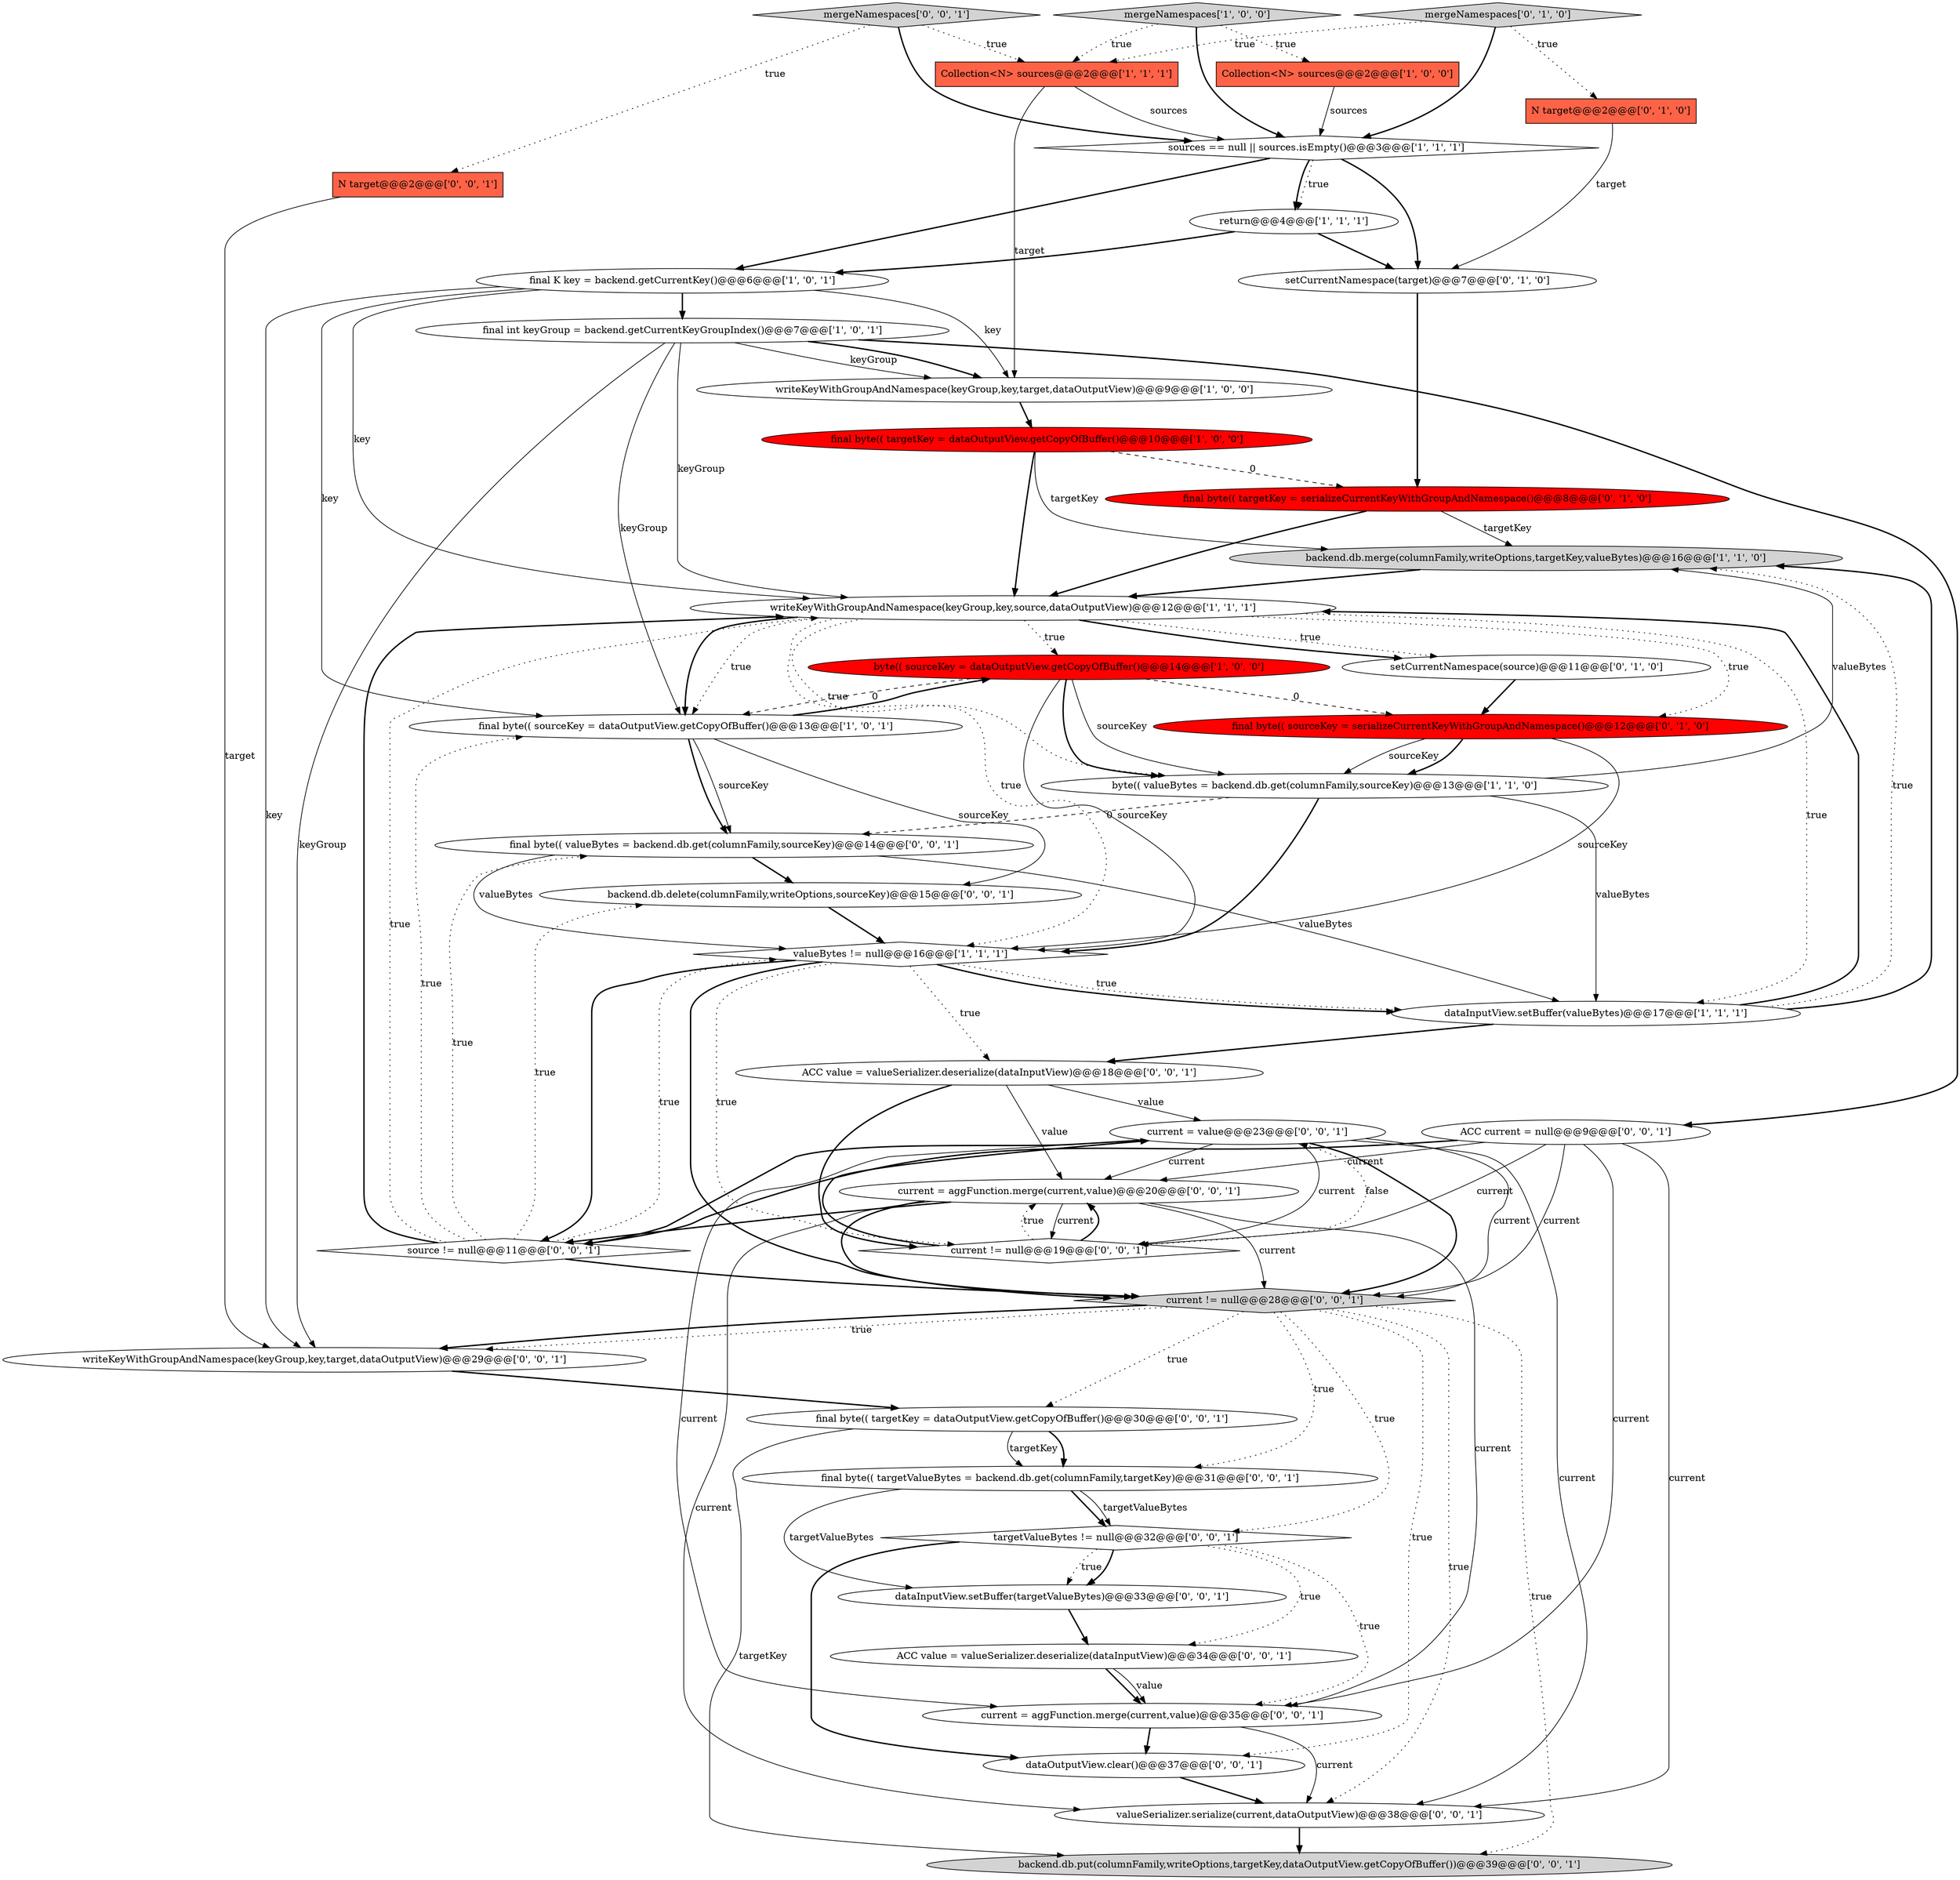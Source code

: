 digraph {
19 [style = filled, label = "final byte(( targetKey = serializeCurrentKeyWithGroupAndNamespace()@@@8@@@['0', '1', '0']", fillcolor = red, shape = ellipse image = "AAA1AAABBB2BBB"];
22 [style = filled, label = "targetValueBytes != null@@@32@@@['0', '0', '1']", fillcolor = white, shape = diamond image = "AAA0AAABBB3BBB"];
33 [style = filled, label = "current != null@@@28@@@['0', '0', '1']", fillcolor = lightgray, shape = diamond image = "AAA0AAABBB3BBB"];
5 [style = filled, label = "writeKeyWithGroupAndNamespace(keyGroup,key,target,dataOutputView)@@@9@@@['1', '0', '0']", fillcolor = white, shape = ellipse image = "AAA0AAABBB1BBB"];
0 [style = filled, label = "byte(( sourceKey = dataOutputView.getCopyOfBuffer()@@@14@@@['1', '0', '0']", fillcolor = red, shape = ellipse image = "AAA1AAABBB1BBB"];
11 [style = filled, label = "final byte(( sourceKey = dataOutputView.getCopyOfBuffer()@@@13@@@['1', '0', '1']", fillcolor = white, shape = ellipse image = "AAA0AAABBB1BBB"];
14 [style = filled, label = "final byte(( targetKey = dataOutputView.getCopyOfBuffer()@@@10@@@['1', '0', '0']", fillcolor = red, shape = ellipse image = "AAA1AAABBB1BBB"];
6 [style = filled, label = "backend.db.merge(columnFamily,writeOptions,targetKey,valueBytes)@@@16@@@['1', '1', '0']", fillcolor = lightgray, shape = ellipse image = "AAA0AAABBB1BBB"];
12 [style = filled, label = "Collection<N> sources@@@2@@@['1', '1', '1']", fillcolor = tomato, shape = box image = "AAA0AAABBB1BBB"];
16 [style = filled, label = "N target@@@2@@@['0', '1', '0']", fillcolor = tomato, shape = box image = "AAA0AAABBB2BBB"];
24 [style = filled, label = "ACC current = null@@@9@@@['0', '0', '1']", fillcolor = white, shape = ellipse image = "AAA0AAABBB3BBB"];
39 [style = filled, label = "ACC value = valueSerializer.deserialize(dataInputView)@@@34@@@['0', '0', '1']", fillcolor = white, shape = ellipse image = "AAA0AAABBB3BBB"];
21 [style = filled, label = "setCurrentNamespace(target)@@@7@@@['0', '1', '0']", fillcolor = white, shape = ellipse image = "AAA0AAABBB2BBB"];
25 [style = filled, label = "backend.db.delete(columnFamily,writeOptions,sourceKey)@@@15@@@['0', '0', '1']", fillcolor = white, shape = ellipse image = "AAA0AAABBB3BBB"];
41 [style = filled, label = "current = value@@@23@@@['0', '0', '1']", fillcolor = white, shape = ellipse image = "AAA0AAABBB3BBB"];
26 [style = filled, label = "final byte(( targetKey = dataOutputView.getCopyOfBuffer()@@@30@@@['0', '0', '1']", fillcolor = white, shape = ellipse image = "AAA0AAABBB3BBB"];
1 [style = filled, label = "valueBytes != null@@@16@@@['1', '1', '1']", fillcolor = white, shape = diamond image = "AAA0AAABBB1BBB"];
30 [style = filled, label = "current = aggFunction.merge(current,value)@@@20@@@['0', '0', '1']", fillcolor = white, shape = ellipse image = "AAA0AAABBB3BBB"];
34 [style = filled, label = "final byte(( targetValueBytes = backend.db.get(columnFamily,targetKey)@@@31@@@['0', '0', '1']", fillcolor = white, shape = ellipse image = "AAA0AAABBB3BBB"];
4 [style = filled, label = "final K key = backend.getCurrentKey()@@@6@@@['1', '0', '1']", fillcolor = white, shape = ellipse image = "AAA0AAABBB1BBB"];
37 [style = filled, label = "dataOutputView.clear()@@@37@@@['0', '0', '1']", fillcolor = white, shape = ellipse image = "AAA0AAABBB3BBB"];
29 [style = filled, label = "N target@@@2@@@['0', '0', '1']", fillcolor = tomato, shape = box image = "AAA0AAABBB3BBB"];
36 [style = filled, label = "backend.db.put(columnFamily,writeOptions,targetKey,dataOutputView.getCopyOfBuffer())@@@39@@@['0', '0', '1']", fillcolor = lightgray, shape = ellipse image = "AAA0AAABBB3BBB"];
38 [style = filled, label = "current = aggFunction.merge(current,value)@@@35@@@['0', '0', '1']", fillcolor = white, shape = ellipse image = "AAA0AAABBB3BBB"];
27 [style = filled, label = "mergeNamespaces['0', '0', '1']", fillcolor = lightgray, shape = diamond image = "AAA0AAABBB3BBB"];
18 [style = filled, label = "mergeNamespaces['0', '1', '0']", fillcolor = lightgray, shape = diamond image = "AAA0AAABBB2BBB"];
20 [style = filled, label = "setCurrentNamespace(source)@@@11@@@['0', '1', '0']", fillcolor = white, shape = ellipse image = "AAA0AAABBB2BBB"];
32 [style = filled, label = "final byte(( valueBytes = backend.db.get(columnFamily,sourceKey)@@@14@@@['0', '0', '1']", fillcolor = white, shape = ellipse image = "AAA0AAABBB3BBB"];
23 [style = filled, label = "ACC value = valueSerializer.deserialize(dataInputView)@@@18@@@['0', '0', '1']", fillcolor = white, shape = ellipse image = "AAA0AAABBB3BBB"];
10 [style = filled, label = "final int keyGroup = backend.getCurrentKeyGroupIndex()@@@7@@@['1', '0', '1']", fillcolor = white, shape = ellipse image = "AAA0AAABBB1BBB"];
7 [style = filled, label = "return@@@4@@@['1', '1', '1']", fillcolor = white, shape = ellipse image = "AAA0AAABBB1BBB"];
8 [style = filled, label = "sources == null || sources.isEmpty()@@@3@@@['1', '1', '1']", fillcolor = white, shape = diamond image = "AAA0AAABBB1BBB"];
2 [style = filled, label = "dataInputView.setBuffer(valueBytes)@@@17@@@['1', '1', '1']", fillcolor = white, shape = ellipse image = "AAA0AAABBB1BBB"];
42 [style = filled, label = "source != null@@@11@@@['0', '0', '1']", fillcolor = white, shape = diamond image = "AAA0AAABBB3BBB"];
35 [style = filled, label = "dataInputView.setBuffer(targetValueBytes)@@@33@@@['0', '0', '1']", fillcolor = white, shape = ellipse image = "AAA0AAABBB3BBB"];
40 [style = filled, label = "valueSerializer.serialize(current,dataOutputView)@@@38@@@['0', '0', '1']", fillcolor = white, shape = ellipse image = "AAA0AAABBB3BBB"];
15 [style = filled, label = "writeKeyWithGroupAndNamespace(keyGroup,key,source,dataOutputView)@@@12@@@['1', '1', '1']", fillcolor = white, shape = ellipse image = "AAA0AAABBB1BBB"];
3 [style = filled, label = "mergeNamespaces['1', '0', '0']", fillcolor = lightgray, shape = diamond image = "AAA0AAABBB1BBB"];
28 [style = filled, label = "writeKeyWithGroupAndNamespace(keyGroup,key,target,dataOutputView)@@@29@@@['0', '0', '1']", fillcolor = white, shape = ellipse image = "AAA0AAABBB3BBB"];
17 [style = filled, label = "final byte(( sourceKey = serializeCurrentKeyWithGroupAndNamespace()@@@12@@@['0', '1', '0']", fillcolor = red, shape = ellipse image = "AAA1AAABBB2BBB"];
9 [style = filled, label = "Collection<N> sources@@@2@@@['1', '0', '0']", fillcolor = tomato, shape = box image = "AAA0AAABBB1BBB"];
31 [style = filled, label = "current != null@@@19@@@['0', '0', '1']", fillcolor = white, shape = diamond image = "AAA0AAABBB3BBB"];
13 [style = filled, label = "byte(( valueBytes = backend.db.get(columnFamily,sourceKey)@@@13@@@['1', '1', '0']", fillcolor = white, shape = ellipse image = "AAA0AAABBB1BBB"];
25->1 [style = bold, label=""];
0->13 [style = bold, label=""];
10->15 [style = solid, label="keyGroup"];
2->6 [style = bold, label=""];
22->37 [style = bold, label=""];
10->24 [style = bold, label=""];
24->31 [style = solid, label="current"];
26->34 [style = bold, label=""];
33->28 [style = dotted, label="true"];
1->31 [style = dotted, label="true"];
15->20 [style = dotted, label="true"];
9->8 [style = solid, label="sources"];
16->21 [style = solid, label="target"];
33->26 [style = dotted, label="true"];
13->1 [style = bold, label=""];
2->23 [style = bold, label=""];
30->40 [style = solid, label="current"];
1->33 [style = bold, label=""];
24->40 [style = solid, label="current"];
15->11 [style = bold, label=""];
22->38 [style = dotted, label="true"];
15->20 [style = bold, label=""];
2->15 [style = bold, label=""];
32->25 [style = bold, label=""];
31->30 [style = bold, label=""];
39->38 [style = bold, label=""];
1->23 [style = dotted, label="true"];
31->41 [style = dotted, label="false"];
22->35 [style = dotted, label="true"];
14->19 [style = dashed, label="0"];
8->4 [style = bold, label=""];
14->6 [style = solid, label="targetKey"];
26->36 [style = solid, label="targetKey"];
10->28 [style = solid, label="keyGroup"];
33->37 [style = dotted, label="true"];
19->15 [style = bold, label=""];
42->32 [style = dotted, label="true"];
42->15 [style = bold, label=""];
21->19 [style = bold, label=""];
4->5 [style = solid, label="key"];
10->5 [style = solid, label="keyGroup"];
18->16 [style = dotted, label="true"];
19->6 [style = solid, label="targetKey"];
15->2 [style = dotted, label="true"];
33->28 [style = bold, label=""];
23->41 [style = solid, label="value"];
30->42 [style = bold, label=""];
33->40 [style = dotted, label="true"];
8->7 [style = dotted, label="true"];
1->42 [style = bold, label=""];
0->11 [style = dashed, label="0"];
32->2 [style = solid, label="valueBytes"];
17->13 [style = solid, label="sourceKey"];
0->17 [style = dashed, label="0"];
13->2 [style = solid, label="valueBytes"];
24->30 [style = solid, label="current"];
41->30 [style = solid, label="current"];
15->13 [style = dotted, label="true"];
13->32 [style = dashed, label="0"];
15->17 [style = dotted, label="true"];
39->38 [style = solid, label="value"];
31->30 [style = dotted, label="true"];
0->13 [style = solid, label="sourceKey"];
27->29 [style = dotted, label="true"];
38->37 [style = bold, label=""];
4->11 [style = solid, label="key"];
11->32 [style = solid, label="sourceKey"];
32->1 [style = solid, label="valueBytes"];
31->41 [style = bold, label=""];
34->35 [style = solid, label="targetValueBytes"];
26->34 [style = solid, label="targetKey"];
14->15 [style = bold, label=""];
41->40 [style = solid, label="current"];
27->8 [style = bold, label=""];
23->31 [style = bold, label=""];
4->10 [style = bold, label=""];
4->28 [style = solid, label="key"];
30->33 [style = bold, label=""];
35->39 [style = bold, label=""];
41->33 [style = solid, label="current"];
28->26 [style = bold, label=""];
12->8 [style = solid, label="sources"];
11->32 [style = bold, label=""];
7->4 [style = bold, label=""];
3->9 [style = dotted, label="true"];
15->0 [style = dotted, label="true"];
42->11 [style = dotted, label="true"];
0->1 [style = solid, label="sourceKey"];
6->15 [style = bold, label=""];
10->11 [style = solid, label="keyGroup"];
42->1 [style = dotted, label="true"];
38->40 [style = solid, label="current"];
10->5 [style = bold, label=""];
40->36 [style = bold, label=""];
30->31 [style = solid, label="current"];
2->6 [style = dotted, label="true"];
17->1 [style = solid, label="sourceKey"];
3->8 [style = bold, label=""];
29->28 [style = solid, label="target"];
42->15 [style = dotted, label="true"];
13->6 [style = solid, label="valueBytes"];
15->11 [style = dotted, label="true"];
30->33 [style = solid, label="current"];
1->2 [style = bold, label=""];
17->13 [style = bold, label=""];
18->8 [style = bold, label=""];
41->33 [style = bold, label=""];
22->35 [style = bold, label=""];
24->42 [style = bold, label=""];
20->17 [style = bold, label=""];
41->31 [style = solid, label="current"];
30->38 [style = solid, label="current"];
22->39 [style = dotted, label="true"];
33->34 [style = dotted, label="true"];
41->38 [style = solid, label="current"];
24->38 [style = solid, label="current"];
42->33 [style = bold, label=""];
12->5 [style = solid, label="target"];
5->14 [style = bold, label=""];
27->12 [style = dotted, label="true"];
4->15 [style = solid, label="key"];
8->7 [style = bold, label=""];
34->22 [style = bold, label=""];
23->30 [style = solid, label="value"];
33->36 [style = dotted, label="true"];
11->0 [style = bold, label=""];
18->12 [style = dotted, label="true"];
15->1 [style = dotted, label="true"];
24->33 [style = solid, label="current"];
3->12 [style = dotted, label="true"];
8->21 [style = bold, label=""];
7->21 [style = bold, label=""];
42->25 [style = dotted, label="true"];
1->2 [style = dotted, label="true"];
33->22 [style = dotted, label="true"];
34->22 [style = solid, label="targetValueBytes"];
37->40 [style = bold, label=""];
11->25 [style = solid, label="sourceKey"];
41->42 [style = bold, label=""];
}
